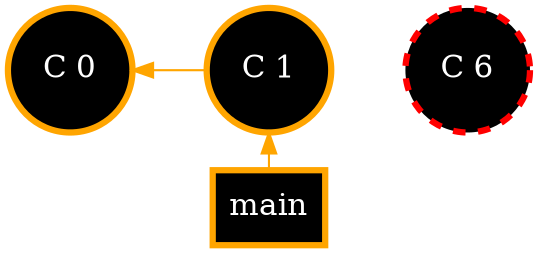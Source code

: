 digraph git_merge_fast_fwd {
    rankdir=LR
    bgcolor=transparent

    node[width=0.3, shape=rect, fontsize=15.0, style="bold,filled", fillcolor=black, fontcolor=white, color=orange, penwidth=3]
    edge[color=orange, dir=back]

    main [label="main"]

    node[shape=circle, fontsize=15.0, style=filled, fillcolor=black, fontcolor=white, color=orange]

    c_0 [label="C 0"]
    c_1 [label="C 1"]
    node[color=red, style="dashed,filled"]

    c_6 [label="C 6"]

    // Connect all nodes in a chain to enforce horizontal layout
    c_0 -> c_1 -> main

    edge[style=invis]
    c_1 -> c_6
    {rank=same; c_1 main}
}
